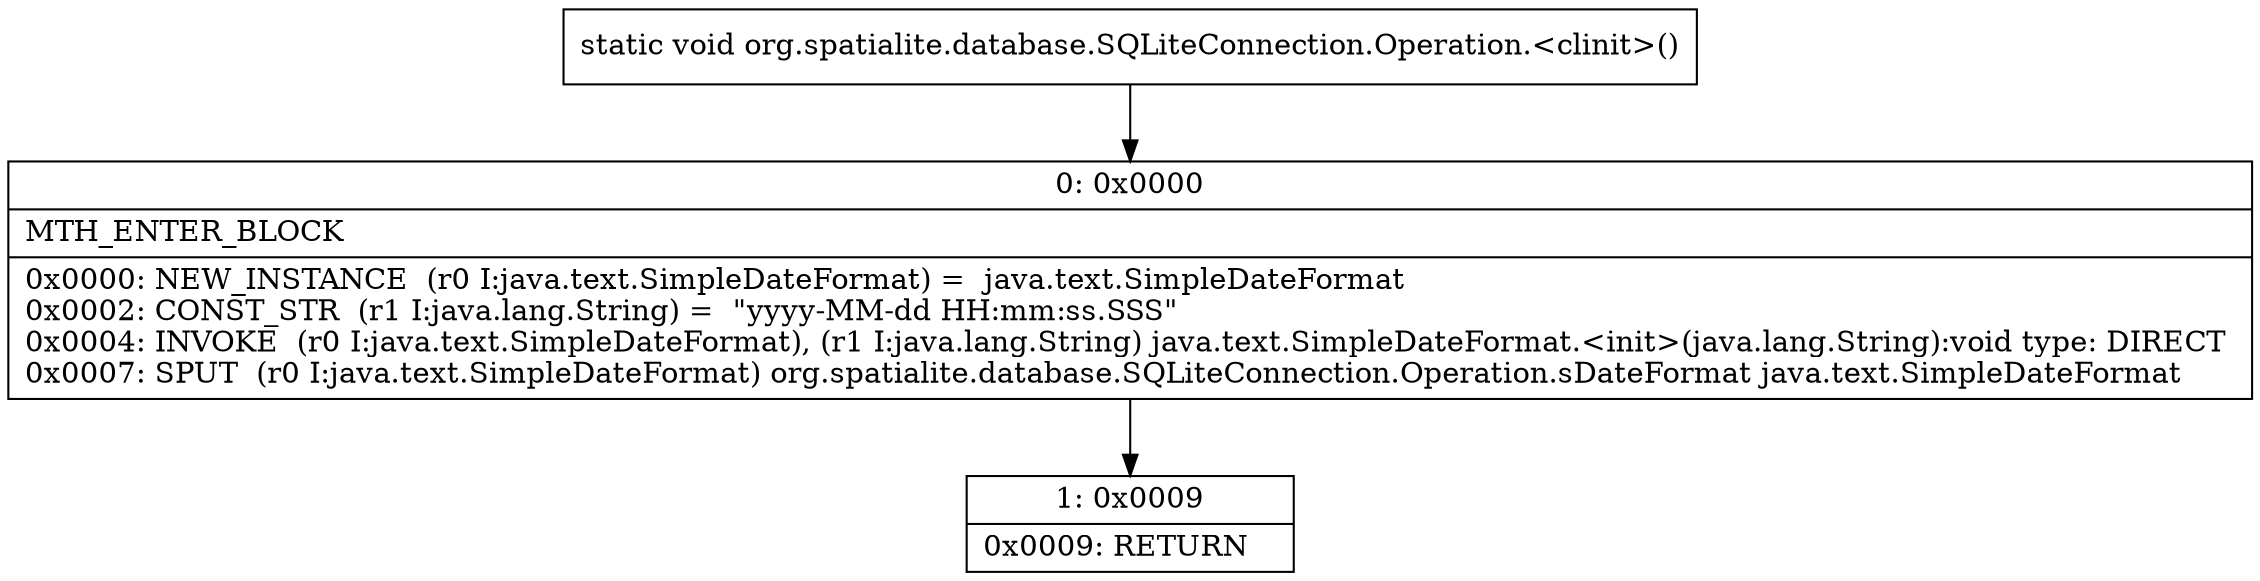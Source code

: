 digraph "CFG fororg.spatialite.database.SQLiteConnection.Operation.\<clinit\>()V" {
Node_0 [shape=record,label="{0\:\ 0x0000|MTH_ENTER_BLOCK\l|0x0000: NEW_INSTANCE  (r0 I:java.text.SimpleDateFormat) =  java.text.SimpleDateFormat \l0x0002: CONST_STR  (r1 I:java.lang.String) =  \"yyyy\-MM\-dd HH:mm:ss.SSS\" \l0x0004: INVOKE  (r0 I:java.text.SimpleDateFormat), (r1 I:java.lang.String) java.text.SimpleDateFormat.\<init\>(java.lang.String):void type: DIRECT \l0x0007: SPUT  (r0 I:java.text.SimpleDateFormat) org.spatialite.database.SQLiteConnection.Operation.sDateFormat java.text.SimpleDateFormat \l}"];
Node_1 [shape=record,label="{1\:\ 0x0009|0x0009: RETURN   \l}"];
MethodNode[shape=record,label="{static void org.spatialite.database.SQLiteConnection.Operation.\<clinit\>() }"];
MethodNode -> Node_0;
Node_0 -> Node_1;
}

